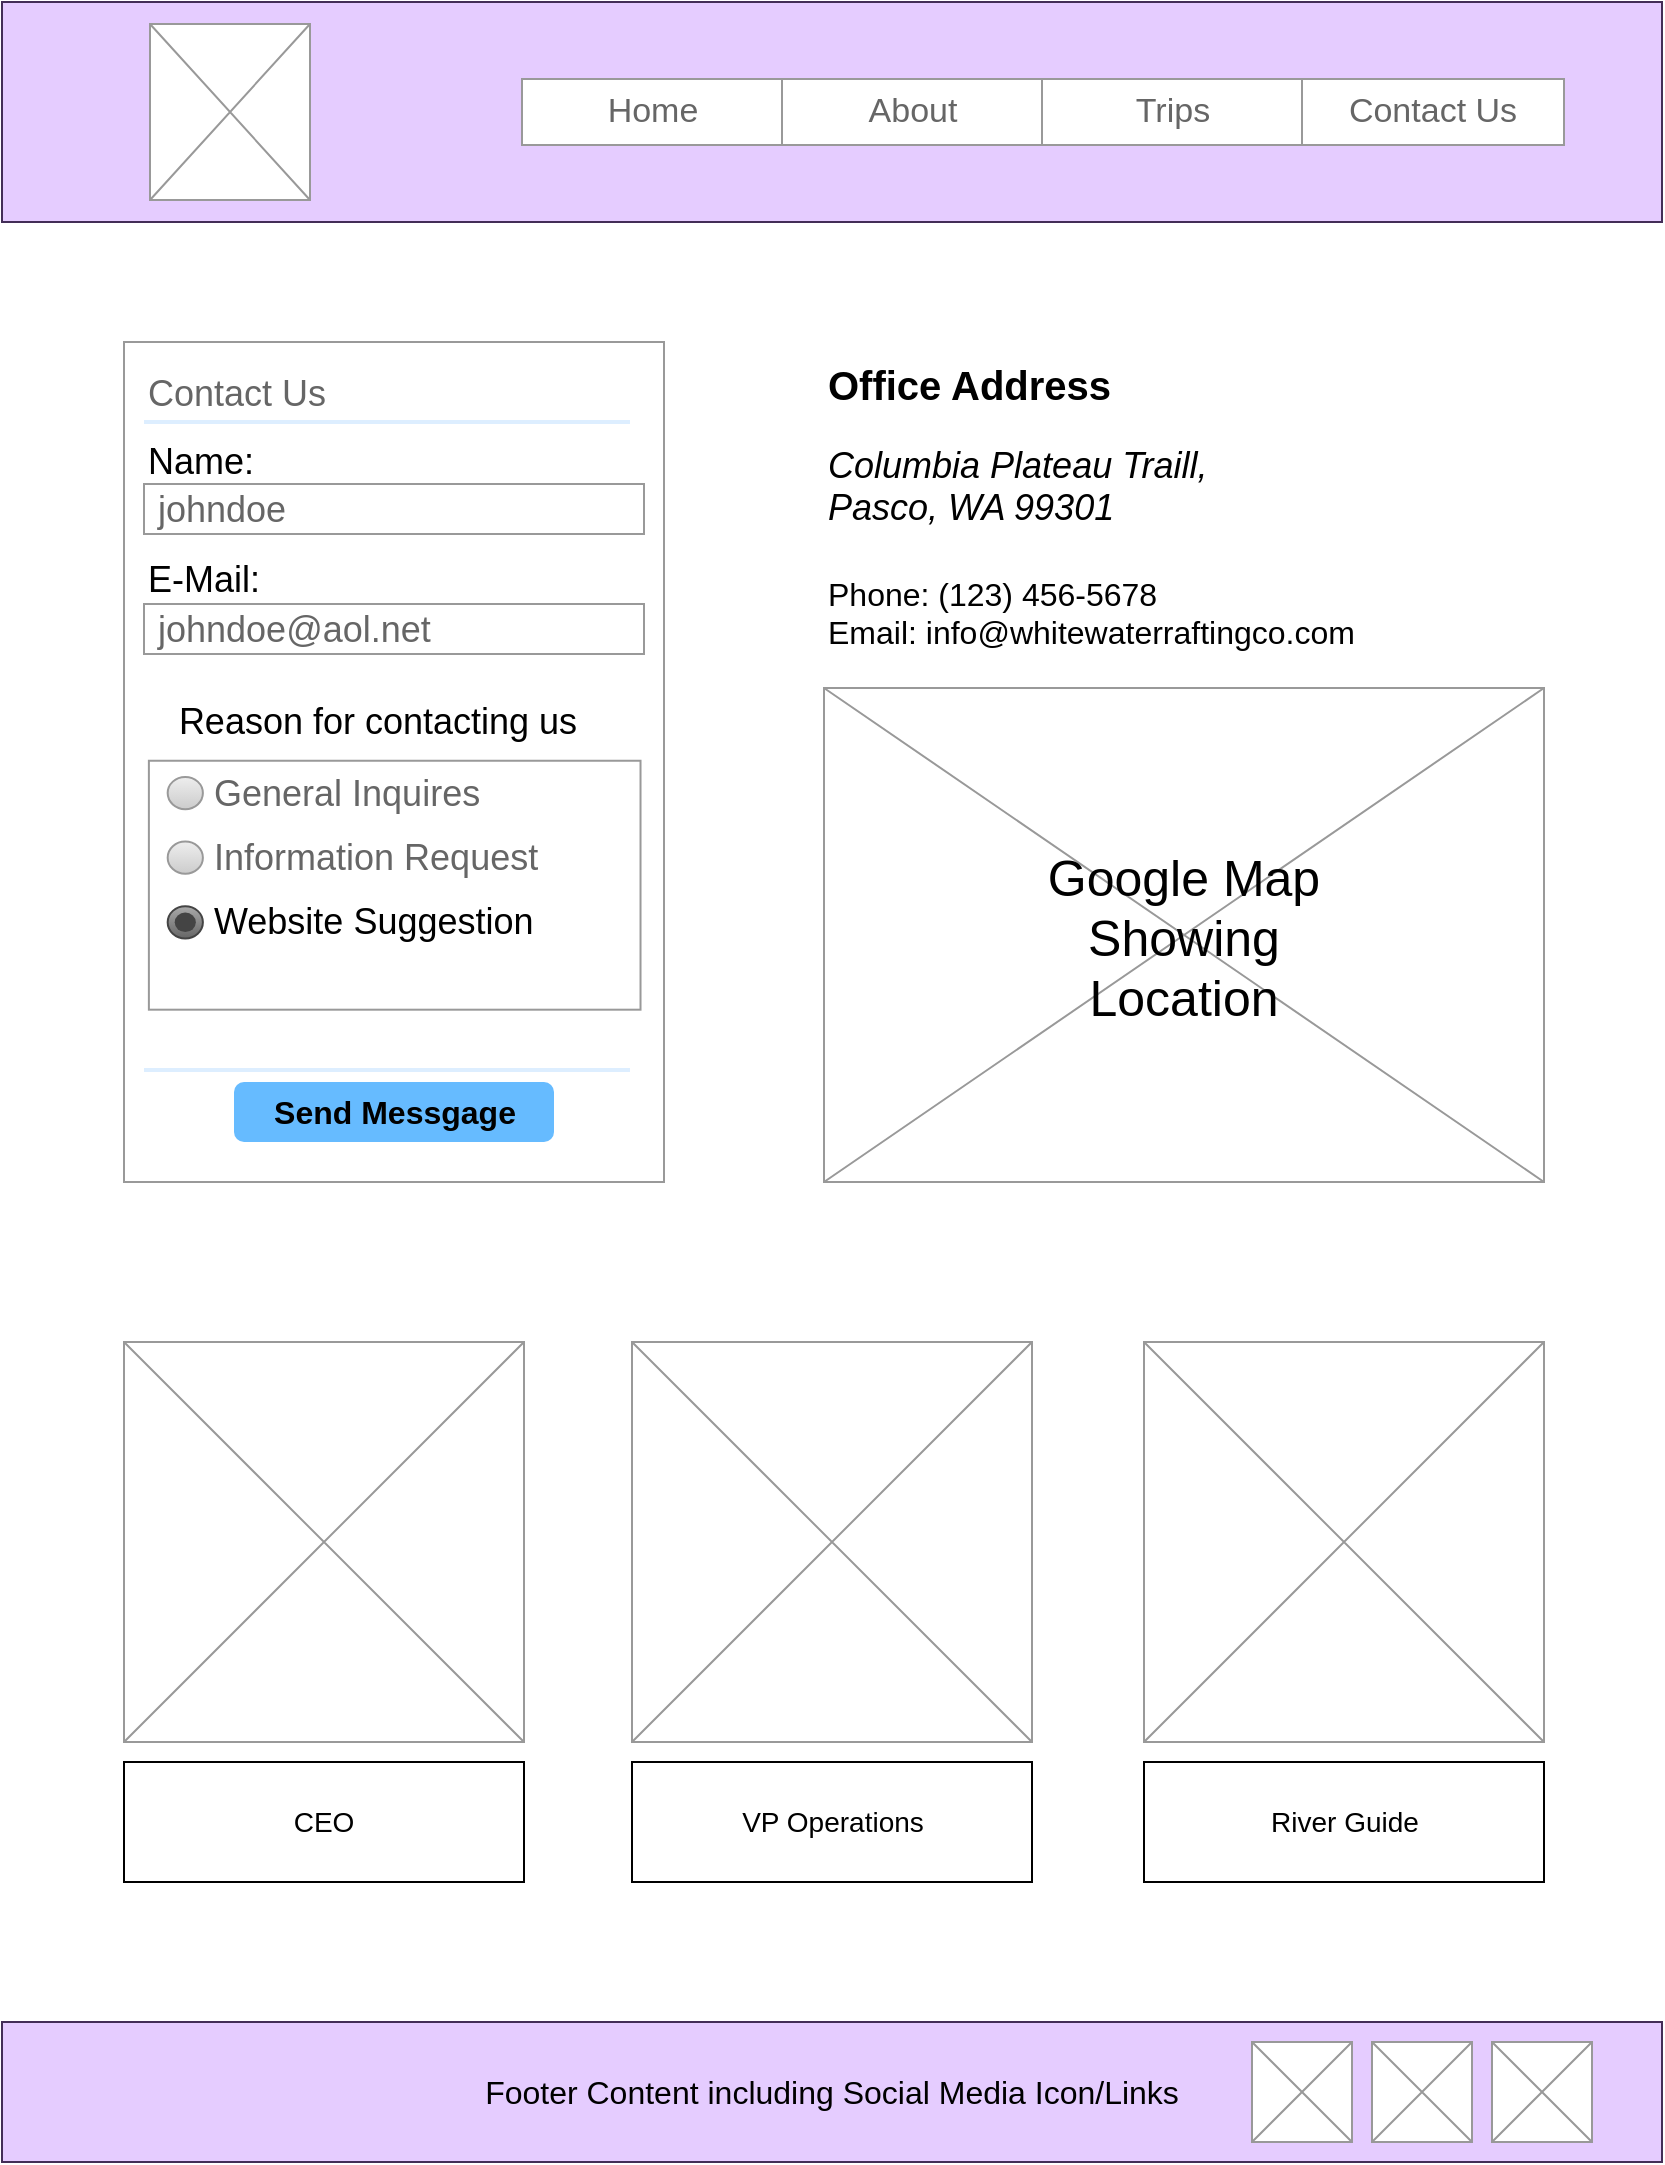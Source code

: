 <mxfile version="24.4.13" type="device" pages="3">
  <diagram name="Contact Us" id="JCn1RD4GfAK0j6fOgsQ9">
    <mxGraphModel dx="988" dy="555" grid="1" gridSize="10" guides="1" tooltips="1" connect="1" arrows="1" fold="1" page="1" pageScale="1" pageWidth="850" pageHeight="1100" math="0" shadow="0">
      <root>
        <mxCell id="0" />
        <mxCell id="1" parent="0" />
        <mxCell id="QRqrSeKYdcE2i85gj-sX-17" value="" style="strokeWidth=1;shadow=0;dashed=0;align=center;html=1;shape=mxgraph.mockup.forms.rrect;rSize=0;strokeColor=#999999;fillColor=#ffffff;" vertex="1" parent="1">
          <mxGeometry x="71" y="180" width="270" height="420" as="geometry" />
        </mxCell>
        <mxCell id="QRqrSeKYdcE2i85gj-sX-18" value="Contact Us" style="strokeWidth=1;shadow=0;dashed=0;align=center;html=1;shape=mxgraph.mockup.forms.anchor;fontSize=18;fontColor=#666666;align=left;resizeWidth=1;spacingLeft=0;fontFamily=Helvetica;" vertex="1" parent="QRqrSeKYdcE2i85gj-sX-17">
          <mxGeometry width="135" height="20" relative="1" as="geometry">
            <mxPoint x="10" y="16" as="offset" />
          </mxGeometry>
        </mxCell>
        <mxCell id="QRqrSeKYdcE2i85gj-sX-19" value="" style="shape=line;strokeColor=#ddeeff;strokeWidth=2;html=1;resizeWidth=1;fontSize=18;fontFamily=Helvetica;" vertex="1" parent="QRqrSeKYdcE2i85gj-sX-17">
          <mxGeometry width="243.0" height="10" relative="1" as="geometry">
            <mxPoint x="10" y="35" as="offset" />
          </mxGeometry>
        </mxCell>
        <mxCell id="QRqrSeKYdcE2i85gj-sX-20" value="Name:" style="strokeWidth=1;shadow=0;dashed=0;align=center;html=1;shape=mxgraph.mockup.forms.anchor;fontSize=18;fontColor=#000000;align=left;resizeWidth=1;spacingLeft=0;fontFamily=Helvetica;" vertex="1" parent="QRqrSeKYdcE2i85gj-sX-17">
          <mxGeometry width="135" height="20" relative="1" as="geometry">
            <mxPoint x="10" y="50" as="offset" />
          </mxGeometry>
        </mxCell>
        <mxCell id="QRqrSeKYdcE2i85gj-sX-21" value="johndoe" style="strokeWidth=1;shadow=0;dashed=0;align=center;html=1;shape=mxgraph.mockup.forms.rrect;rSize=0;strokeColor=#999999;fontColor=#666666;align=left;spacingLeft=5;resizeWidth=1;fontSize=18;fontFamily=Helvetica;" vertex="1" parent="QRqrSeKYdcE2i85gj-sX-17">
          <mxGeometry width="250" height="25" relative="1" as="geometry">
            <mxPoint x="10" y="71" as="offset" />
          </mxGeometry>
        </mxCell>
        <mxCell id="QRqrSeKYdcE2i85gj-sX-22" value="E-Mail:" style="strokeWidth=1;shadow=0;dashed=0;align=center;html=1;shape=mxgraph.mockup.forms.anchor;fontSize=18;fontColor=#000000;align=left;resizeWidth=1;spacingLeft=0;fontFamily=Helvetica;" vertex="1" parent="QRqrSeKYdcE2i85gj-sX-17">
          <mxGeometry width="135" height="20" relative="1" as="geometry">
            <mxPoint x="10" y="109" as="offset" />
          </mxGeometry>
        </mxCell>
        <mxCell id="QRqrSeKYdcE2i85gj-sX-23" value="johndoe@aol.net" style="strokeWidth=1;shadow=0;dashed=0;align=center;html=1;shape=mxgraph.mockup.forms.rrect;rSize=0;strokeColor=#999999;fontColor=#666666;align=left;spacingLeft=5;resizeWidth=1;fontSize=18;fontFamily=Helvetica;" vertex="1" parent="QRqrSeKYdcE2i85gj-sX-17">
          <mxGeometry width="250" height="25" relative="1" as="geometry">
            <mxPoint x="10" y="131" as="offset" />
          </mxGeometry>
        </mxCell>
        <mxCell id="QRqrSeKYdcE2i85gj-sX-26" value="" style="shape=line;strokeColor=#ddeeff;strokeWidth=2;html=1;resizeWidth=1;" vertex="1" parent="QRqrSeKYdcE2i85gj-sX-17">
          <mxGeometry y="1" width="243.0" height="10" relative="1" as="geometry">
            <mxPoint x="10" y="-61" as="offset" />
          </mxGeometry>
        </mxCell>
        <mxCell id="QRqrSeKYdcE2i85gj-sX-28" value="&lt;font color=&quot;#000000&quot;&gt;Send Messgage&lt;/font&gt;" style="strokeWidth=1;shadow=0;dashed=0;align=center;html=1;shape=mxgraph.mockup.forms.rrect;rSize=5;strokeColor=none;fontColor=#ffffff;fillColor=#66bbff;fontSize=16;fontStyle=1;" vertex="1" parent="QRqrSeKYdcE2i85gj-sX-17">
          <mxGeometry y="1" width="160" height="30" relative="1" as="geometry">
            <mxPoint x="55" y="-50" as="offset" />
          </mxGeometry>
        </mxCell>
        <mxCell id="QRqrSeKYdcE2i85gj-sX-47" value="Reason for contacting us" style="text;html=1;align=center;verticalAlign=middle;whiteSpace=wrap;rounded=0;fontSize=18;fontFamily=Helvetica;" vertex="1" parent="QRqrSeKYdcE2i85gj-sX-17">
          <mxGeometry x="13" y="171.231" width="228.09" height="37.057" as="geometry" />
        </mxCell>
        <mxCell id="QRqrSeKYdcE2i85gj-sX-41" value="" style="strokeWidth=1;shadow=0;dashed=0;align=center;html=1;shape=mxgraph.mockup.forms.rrect;rSize=0;strokeColor=#999999;fillColor=#ffffff;recursiveResize=0;fontSize=18;fontFamily=Helvetica;" vertex="1" parent="QRqrSeKYdcE2i85gj-sX-17">
          <mxGeometry x="12.443" y="209.375" width="245.817" height="124.471" as="geometry" />
        </mxCell>
        <mxCell id="QRqrSeKYdcE2i85gj-sX-42" value="General Inquires" style="shape=ellipse;rSize=0;fillColor=#eeeeee;strokeColor=#999999;gradientColor=#cccccc;html=1;align=left;spacingLeft=4;fontSize=18;fontColor=#666666;labelPosition=right;fontFamily=Helvetica;" vertex="1" parent="QRqrSeKYdcE2i85gj-sX-41">
          <mxGeometry x="9.391" y="8.077" width="17.609" height="16.154" as="geometry" />
        </mxCell>
        <mxCell id="QRqrSeKYdcE2i85gj-sX-43" value="Information Request" style="shape=ellipse;rSize=0;fillColor=#eeeeee;strokeColor=#999999;gradientColor=#cccccc;html=1;align=left;spacingLeft=4;fontSize=18;fontColor=#666666;labelPosition=right;fontFamily=Helvetica;" vertex="1" parent="QRqrSeKYdcE2i85gj-sX-41">
          <mxGeometry x="9.391" y="40.385" width="17.609" height="16.154" as="geometry" />
        </mxCell>
        <mxCell id="QRqrSeKYdcE2i85gj-sX-44" value="&lt;font color=&quot;#000000&quot;&gt;Website Suggestion&lt;/font&gt;" style="shape=ellipse;rSize=0;fillColor=#aaaaaa;strokeColor=#444444;gradientColor=#666666;html=1;align=left;spacingLeft=4;fontSize=18;fontColor=#008cff;labelPosition=right;fontFamily=Helvetica;" vertex="1" parent="QRqrSeKYdcE2i85gj-sX-41">
          <mxGeometry x="9.391" y="72.692" width="17.609" height="16.154" as="geometry" />
        </mxCell>
        <mxCell id="QRqrSeKYdcE2i85gj-sX-45" value="" style="shape=ellipse;fillColor=#444444;strokeColor=none;html=1;fontSize=18;fontFamily=Helvetica;" vertex="1" parent="QRqrSeKYdcE2i85gj-sX-44">
          <mxGeometry x="3.522" y="3.231" width="10.565" height="9.692" as="geometry" />
        </mxCell>
        <mxCell id="QRqrSeKYdcE2i85gj-sX-55" value="" style="group" vertex="1" connectable="0" parent="1">
          <mxGeometry x="421" y="353" width="360" height="247" as="geometry" />
        </mxCell>
        <mxCell id="QRqrSeKYdcE2i85gj-sX-53" value="" style="verticalLabelPosition=bottom;shadow=0;dashed=0;align=center;html=1;verticalAlign=top;strokeWidth=1;shape=mxgraph.mockup.graphics.simpleIcon;strokeColor=#999999;" vertex="1" parent="QRqrSeKYdcE2i85gj-sX-55">
          <mxGeometry width="360" height="247.0" as="geometry" />
        </mxCell>
        <mxCell id="QRqrSeKYdcE2i85gj-sX-52" value="" style="shape=image;html=1;verticalAlign=top;verticalLabelPosition=bottom;labelBackgroundColor=#ffffff;imageAspect=0;aspect=fixed;image=https://cdn2.iconfinder.com/data/icons/google-ios-7-app-icons/120/google_maps.png" vertex="1" parent="QRqrSeKYdcE2i85gj-sX-55">
          <mxGeometry x="25" y="15.781" width="61.525" height="61.525" as="geometry" />
        </mxCell>
        <mxCell id="QRqrSeKYdcE2i85gj-sX-54" value="&lt;font style=&quot;font-size: 25px;&quot;&gt;Google Map Showing Location&lt;/font&gt;" style="text;html=1;align=center;verticalAlign=middle;whiteSpace=wrap;rounded=0;" vertex="1" parent="QRqrSeKYdcE2i85gj-sX-55">
          <mxGeometry x="100" y="92.625" width="160" height="61.75" as="geometry" />
        </mxCell>
        <mxCell id="QRqrSeKYdcE2i85gj-sX-56" value="&lt;h1 style=&quot;margin-top: 0px;&quot;&gt;&lt;font style=&quot;font-size: 20px;&quot;&gt;Office Address&lt;/font&gt;&lt;/h1&gt;&lt;p style=&quot;&quot;&gt;&lt;i style=&quot;font-size: 18px;&quot;&gt;&lt;font style=&quot;font-size: 18px;&quot;&gt;Columbia Plateau Traill,&lt;br&gt;&lt;/font&gt;&lt;/i&gt;&lt;i style=&quot;background-color: initial;&quot;&gt;&lt;span style=&quot;font-size: 18px;&quot;&gt;Pasco, WA 99301&lt;br&gt;&lt;/span&gt;&lt;/i&gt;&lt;span style=&quot;background-color: initial;&quot;&gt;&lt;span style=&quot;font-size: 18px;&quot;&gt;&lt;i&gt;&lt;br&gt;&lt;/i&gt;&lt;/span&gt;&lt;span style=&quot;font-size: 16px;&quot;&gt;Phone: (123) 456-5678&lt;br&gt;&lt;/span&gt;&lt;/span&gt;&lt;span style=&quot;background-color: initial; font-size: 16px;&quot;&gt;Email: info@whitewaterraftingco.com&lt;/span&gt;&lt;/p&gt;" style="text;html=1;whiteSpace=wrap;overflow=hidden;rounded=0;" vertex="1" parent="1">
          <mxGeometry x="421" y="180" width="280" height="160" as="geometry" />
        </mxCell>
        <mxCell id="QRqrSeKYdcE2i85gj-sX-59" value="" style="verticalLabelPosition=bottom;shadow=0;dashed=0;align=center;html=1;verticalAlign=top;strokeWidth=1;shape=mxgraph.mockup.graphics.simpleIcon;strokeColor=#999999;flipV=1;" vertex="1" parent="1">
          <mxGeometry x="71" y="680" width="200" height="200" as="geometry" />
        </mxCell>
        <mxCell id="QRqrSeKYdcE2i85gj-sX-60" value="" style="verticalLabelPosition=bottom;shadow=0;dashed=0;align=center;html=1;verticalAlign=top;strokeWidth=1;shape=mxgraph.mockup.graphics.simpleIcon;strokeColor=#999999;flipV=1;" vertex="1" parent="1">
          <mxGeometry x="325" y="680" width="200" height="200" as="geometry" />
        </mxCell>
        <mxCell id="QRqrSeKYdcE2i85gj-sX-61" value="" style="verticalLabelPosition=bottom;shadow=0;dashed=0;align=center;html=1;verticalAlign=top;strokeWidth=1;shape=mxgraph.mockup.graphics.simpleIcon;strokeColor=#999999;flipV=1;" vertex="1" parent="1">
          <mxGeometry x="581" y="680" width="200" height="200" as="geometry" />
        </mxCell>
        <mxCell id="QRqrSeKYdcE2i85gj-sX-63" value="" style="rounded=0;whiteSpace=wrap;html=1;" vertex="1" parent="1">
          <mxGeometry x="71" y="890" width="200" height="60" as="geometry" />
        </mxCell>
        <mxCell id="QRqrSeKYdcE2i85gj-sX-68" value="" style="rounded=0;whiteSpace=wrap;html=1;" vertex="1" parent="1">
          <mxGeometry x="325" y="890" width="200" height="60" as="geometry" />
        </mxCell>
        <mxCell id="QRqrSeKYdcE2i85gj-sX-69" value="" style="rounded=0;whiteSpace=wrap;html=1;" vertex="1" parent="1">
          <mxGeometry x="581" y="890" width="200" height="60" as="geometry" />
        </mxCell>
        <mxCell id="QRqrSeKYdcE2i85gj-sX-70" value="&lt;font style=&quot;font-size: 14px;&quot;&gt;CEO&lt;/font&gt;" style="text;html=1;align=center;verticalAlign=middle;whiteSpace=wrap;rounded=0;" vertex="1" parent="1">
          <mxGeometry x="141" y="905" width="60" height="30" as="geometry" />
        </mxCell>
        <mxCell id="QRqrSeKYdcE2i85gj-sX-73" value="&lt;font style=&quot;font-size: 14px;&quot;&gt;River Guide&lt;/font&gt;" style="text;html=1;align=center;verticalAlign=middle;whiteSpace=wrap;rounded=0;" vertex="1" parent="1">
          <mxGeometry x="626.5" y="905" width="109" height="30" as="geometry" />
        </mxCell>
        <mxCell id="QRqrSeKYdcE2i85gj-sX-74" value="&lt;font style=&quot;font-size: 14px;&quot;&gt;VP Operations&lt;/font&gt;" style="text;html=1;align=center;verticalAlign=middle;whiteSpace=wrap;rounded=0;" vertex="1" parent="1">
          <mxGeometry x="368" y="905" width="115" height="30" as="geometry" />
        </mxCell>
        <mxCell id="4cjFN-X5BiaKpeLk5-vX-1" value="" style="group" vertex="1" connectable="0" parent="1">
          <mxGeometry x="10" y="1020" width="830" height="70" as="geometry" />
        </mxCell>
        <mxCell id="QRqrSeKYdcE2i85gj-sX-12" value="" style="rounded=0;whiteSpace=wrap;html=1;fillColor=#E5CCFF;fontColor=#ffffff;strokeColor=#432D57;" vertex="1" parent="4cjFN-X5BiaKpeLk5-vX-1">
          <mxGeometry width="830" height="70" as="geometry" />
        </mxCell>
        <mxCell id="QRqrSeKYdcE2i85gj-sX-13" value="" style="verticalLabelPosition=bottom;shadow=0;dashed=0;align=center;html=1;verticalAlign=top;strokeWidth=1;shape=mxgraph.mockup.graphics.simpleIcon;strokeColor=#999999;" vertex="1" parent="4cjFN-X5BiaKpeLk5-vX-1">
          <mxGeometry x="745" y="10" width="50" height="50" as="geometry" />
        </mxCell>
        <mxCell id="QRqrSeKYdcE2i85gj-sX-14" value="" style="verticalLabelPosition=bottom;shadow=0;dashed=0;align=center;html=1;verticalAlign=top;strokeWidth=1;shape=mxgraph.mockup.graphics.simpleIcon;strokeColor=#999999;" vertex="1" parent="4cjFN-X5BiaKpeLk5-vX-1">
          <mxGeometry x="685" y="10" width="50" height="50" as="geometry" />
        </mxCell>
        <mxCell id="QRqrSeKYdcE2i85gj-sX-15" value="" style="verticalLabelPosition=bottom;shadow=0;dashed=0;align=center;html=1;verticalAlign=top;strokeWidth=1;shape=mxgraph.mockup.graphics.simpleIcon;strokeColor=#999999;" vertex="1" parent="4cjFN-X5BiaKpeLk5-vX-1">
          <mxGeometry x="625" y="10" width="50" height="50" as="geometry" />
        </mxCell>
        <mxCell id="QRqrSeKYdcE2i85gj-sX-16" value="Footer Content including Social Media Icon/Links" style="text;html=1;align=center;verticalAlign=middle;whiteSpace=wrap;rounded=0;fontStyle=0;fontSize=16;" vertex="1" parent="4cjFN-X5BiaKpeLk5-vX-1">
          <mxGeometry x="220" y="20" width="390" height="30" as="geometry" />
        </mxCell>
        <mxCell id="0GSjU6XDHBq8adT4W2yB-1" value="" style="group" vertex="1" connectable="0" parent="1">
          <mxGeometry x="10" y="10" width="830" height="110.0" as="geometry" />
        </mxCell>
        <mxCell id="QRqrSeKYdcE2i85gj-sX-2" value="" style="rounded=0;whiteSpace=wrap;html=1;fillColor=#E5CCFF;fontColor=#ffffff;strokeColor=#432D57;" vertex="1" parent="0GSjU6XDHBq8adT4W2yB-1">
          <mxGeometry width="830" height="110.0" as="geometry" />
        </mxCell>
        <mxCell id="QRqrSeKYdcE2i85gj-sX-4" value="" style="verticalLabelPosition=bottom;shadow=0;dashed=0;align=center;html=1;verticalAlign=top;strokeWidth=1;shape=mxgraph.mockup.graphics.simpleIcon;strokeColor=#999999;" vertex="1" parent="0GSjU6XDHBq8adT4W2yB-1">
          <mxGeometry x="74" y="11" width="80" height="88" as="geometry" />
        </mxCell>
        <mxCell id="QRqrSeKYdcE2i85gj-sX-5" value="" style="strokeWidth=1;shadow=0;dashed=0;align=center;html=1;shape=mxgraph.mockup.forms.rrect;rSize=0;strokeColor=#999999;" vertex="1" parent="0GSjU6XDHBq8adT4W2yB-1">
          <mxGeometry x="260" y="38.5" width="521" height="33" as="geometry" />
        </mxCell>
        <mxCell id="QRqrSeKYdcE2i85gj-sX-6" value="Home" style="strokeColor=inherit;fillColor=inherit;gradientColor=inherit;strokeWidth=1;shadow=0;dashed=0;align=center;html=1;shape=mxgraph.mockup.forms.rrect;rSize=0;fontSize=17;fontColor=#666666;whiteSpace=wrap;" vertex="1" parent="QRqrSeKYdcE2i85gj-sX-5">
          <mxGeometry width="131" height="33" as="geometry" />
        </mxCell>
        <mxCell id="QRqrSeKYdcE2i85gj-sX-7" value="About" style="strokeColor=inherit;fillColor=inherit;gradientColor=inherit;strokeWidth=1;shadow=0;dashed=0;align=center;html=1;shape=mxgraph.mockup.forms.rrect;rSize=0;fontSize=17;fontColor=#666666;whiteSpace=wrap;" vertex="1" parent="QRqrSeKYdcE2i85gj-sX-5">
          <mxGeometry x="130.0" width="131" height="33" as="geometry" />
        </mxCell>
        <mxCell id="QRqrSeKYdcE2i85gj-sX-8" value="Trips" style="strokeColor=inherit;fillColor=inherit;gradientColor=inherit;strokeWidth=1;shadow=0;dashed=0;align=center;html=1;shape=mxgraph.mockup.forms.rrect;rSize=0;fontSize=17;fontColor=#666666;whiteSpace=wrap;" vertex="1" parent="QRqrSeKYdcE2i85gj-sX-5">
          <mxGeometry x="260" width="131" height="33" as="geometry" />
        </mxCell>
        <mxCell id="QRqrSeKYdcE2i85gj-sX-9" value="Contact Us" style="strokeColor=inherit;fillColor=inherit;gradientColor=inherit;strokeWidth=1;shadow=0;dashed=0;align=center;html=1;shape=mxgraph.mockup.forms.rrect;rSize=0;fontSize=17;fontColor=#666666;whiteSpace=wrap;" vertex="1" parent="QRqrSeKYdcE2i85gj-sX-5">
          <mxGeometry x="390" width="131" height="33" as="geometry" />
        </mxCell>
      </root>
    </mxGraphModel>
  </diagram>
  <diagram id="6Q8yvi9UrM04X-Lr5P5K" name="Trips">
    <mxGraphModel dx="1036" dy="606" grid="1" gridSize="10" guides="1" tooltips="1" connect="1" arrows="1" fold="1" page="1" pageScale="1" pageWidth="850" pageHeight="1100" math="0" shadow="0">
      <root>
        <mxCell id="0" />
        <mxCell id="1" parent="0" />
        <mxCell id="E1mv_X8_2gtFUzl6xJLi-1" value="" style="group" parent="1" vertex="1" connectable="0">
          <mxGeometry x="10" y="1020" width="830" height="70" as="geometry" />
        </mxCell>
        <mxCell id="E1mv_X8_2gtFUzl6xJLi-2" value="" style="rounded=0;whiteSpace=wrap;html=1;fillColor=#E5CCFF;fontColor=#ffffff;strokeColor=#432D57;" parent="E1mv_X8_2gtFUzl6xJLi-1" vertex="1">
          <mxGeometry width="830" height="70" as="geometry" />
        </mxCell>
        <mxCell id="E1mv_X8_2gtFUzl6xJLi-3" value="" style="verticalLabelPosition=bottom;shadow=0;dashed=0;align=center;html=1;verticalAlign=top;strokeWidth=1;shape=mxgraph.mockup.graphics.simpleIcon;strokeColor=#999999;" parent="E1mv_X8_2gtFUzl6xJLi-1" vertex="1">
          <mxGeometry x="745" y="10" width="50" height="50" as="geometry" />
        </mxCell>
        <mxCell id="E1mv_X8_2gtFUzl6xJLi-4" value="" style="verticalLabelPosition=bottom;shadow=0;dashed=0;align=center;html=1;verticalAlign=top;strokeWidth=1;shape=mxgraph.mockup.graphics.simpleIcon;strokeColor=#999999;" parent="E1mv_X8_2gtFUzl6xJLi-1" vertex="1">
          <mxGeometry x="685" y="10" width="50" height="50" as="geometry" />
        </mxCell>
        <mxCell id="E1mv_X8_2gtFUzl6xJLi-5" value="" style="verticalLabelPosition=bottom;shadow=0;dashed=0;align=center;html=1;verticalAlign=top;strokeWidth=1;shape=mxgraph.mockup.graphics.simpleIcon;strokeColor=#999999;" parent="E1mv_X8_2gtFUzl6xJLi-1" vertex="1">
          <mxGeometry x="625" y="10" width="50" height="50" as="geometry" />
        </mxCell>
        <mxCell id="E1mv_X8_2gtFUzl6xJLi-6" value="Footer Content including Social Media Icon/Links" style="text;html=1;align=center;verticalAlign=middle;whiteSpace=wrap;rounded=0;fontStyle=0;fontSize=16;" parent="E1mv_X8_2gtFUzl6xJLi-1" vertex="1">
          <mxGeometry x="220" y="20" width="390" height="30" as="geometry" />
        </mxCell>
        <mxCell id="AkUVjUfR9HPWA-Ba9qcN-1" value="" style="group" parent="1" vertex="1" connectable="0">
          <mxGeometry x="10" y="10" width="830" height="110.0" as="geometry" />
        </mxCell>
        <mxCell id="AkUVjUfR9HPWA-Ba9qcN-2" value="" style="rounded=0;whiteSpace=wrap;html=1;fillColor=#E5CCFF;fontColor=#ffffff;strokeColor=#432D57;" parent="AkUVjUfR9HPWA-Ba9qcN-1" vertex="1">
          <mxGeometry width="830" height="110.0" as="geometry" />
        </mxCell>
        <mxCell id="AkUVjUfR9HPWA-Ba9qcN-3" value="" style="verticalLabelPosition=bottom;shadow=0;dashed=0;align=center;html=1;verticalAlign=top;strokeWidth=1;shape=mxgraph.mockup.graphics.simpleIcon;strokeColor=#999999;" parent="AkUVjUfR9HPWA-Ba9qcN-1" vertex="1">
          <mxGeometry x="74" y="11" width="80" height="88" as="geometry" />
        </mxCell>
        <mxCell id="AkUVjUfR9HPWA-Ba9qcN-4" value="" style="strokeWidth=1;shadow=0;dashed=0;align=center;html=1;shape=mxgraph.mockup.forms.rrect;rSize=0;strokeColor=#999999;" parent="AkUVjUfR9HPWA-Ba9qcN-1" vertex="1">
          <mxGeometry x="260" y="38.5" width="521" height="33" as="geometry" />
        </mxCell>
        <mxCell id="AkUVjUfR9HPWA-Ba9qcN-5" value="Home" style="strokeColor=inherit;fillColor=inherit;gradientColor=inherit;strokeWidth=1;shadow=0;dashed=0;align=center;html=1;shape=mxgraph.mockup.forms.rrect;rSize=0;fontSize=17;fontColor=#666666;whiteSpace=wrap;" parent="AkUVjUfR9HPWA-Ba9qcN-4" vertex="1">
          <mxGeometry width="131" height="33" as="geometry" />
        </mxCell>
        <mxCell id="AkUVjUfR9HPWA-Ba9qcN-6" value="About" style="strokeColor=inherit;fillColor=inherit;gradientColor=inherit;strokeWidth=1;shadow=0;dashed=0;align=center;html=1;shape=mxgraph.mockup.forms.rrect;rSize=0;fontSize=17;fontColor=#666666;whiteSpace=wrap;" parent="AkUVjUfR9HPWA-Ba9qcN-4" vertex="1">
          <mxGeometry x="130.0" width="131" height="33" as="geometry" />
        </mxCell>
        <mxCell id="AkUVjUfR9HPWA-Ba9qcN-7" value="Trips" style="strokeColor=inherit;fillColor=inherit;gradientColor=inherit;strokeWidth=1;shadow=0;dashed=0;align=center;html=1;shape=mxgraph.mockup.forms.rrect;rSize=0;fontSize=17;fontColor=#666666;whiteSpace=wrap;" parent="AkUVjUfR9HPWA-Ba9qcN-4" vertex="1">
          <mxGeometry x="260" width="131" height="33" as="geometry" />
        </mxCell>
        <mxCell id="AkUVjUfR9HPWA-Ba9qcN-8" value="Contact Us" style="strokeColor=inherit;fillColor=inherit;gradientColor=inherit;strokeWidth=1;shadow=0;dashed=0;align=center;html=1;shape=mxgraph.mockup.forms.rrect;rSize=0;fontSize=17;fontColor=#666666;whiteSpace=wrap;" parent="AkUVjUfR9HPWA-Ba9qcN-4" vertex="1">
          <mxGeometry x="390" width="131" height="33" as="geometry" />
        </mxCell>
        <mxCell id="O_T241PUtmodb0eTms5k-16" value="BOOK NOW" style="rounded=1;fillColor=#0057D8;strokeColor=none;html=1;whiteSpace=wrap;fontColor=#ffffff;align=center;verticalAlign=middle;fontStyle=0;fontSize=12;sketch=0;" parent="1" vertex="1">
          <mxGeometry x="325" y="170" width="200" height="40" as="geometry" />
        </mxCell>
        <mxCell id="O_T241PUtmodb0eTms5k-27" value="" style="group" parent="1" vertex="1" connectable="0">
          <mxGeometry x="40" y="260" width="770" height="420" as="geometry" />
        </mxCell>
        <mxCell id="O_T241PUtmodb0eTms5k-3" value="Photo" style="html=1;whiteSpace=wrap;strokeColor=none;fillColor=#0079D6;labelPosition=center;verticalLabelPosition=middle;verticalAlign=top;align=center;fontSize=12;outlineConnect=0;spacingTop=-6;fontColor=#FFFFFF;sketch=0;shape=mxgraph.sitemap.photo;" parent="O_T241PUtmodb0eTms5k-27" vertex="1">
          <mxGeometry width="226.471" height="224" as="geometry" />
        </mxCell>
        <mxCell id="O_T241PUtmodb0eTms5k-4" value="Photo" style="html=1;whiteSpace=wrap;strokeColor=none;fillColor=#0079D6;labelPosition=center;verticalLabelPosition=middle;verticalAlign=top;align=center;fontSize=12;outlineConnect=0;spacingTop=-6;fontColor=#FFFFFF;sketch=0;shape=mxgraph.sitemap.photo;" parent="O_T241PUtmodb0eTms5k-27" vertex="1">
          <mxGeometry x="271.765" width="226.471" height="224" as="geometry" />
        </mxCell>
        <mxCell id="O_T241PUtmodb0eTms5k-5" value="Photo" style="html=1;whiteSpace=wrap;strokeColor=none;fillColor=#0079D6;labelPosition=center;verticalLabelPosition=middle;verticalAlign=top;align=center;fontSize=12;outlineConnect=0;spacingTop=-6;fontColor=#FFFFFF;sketch=0;shape=mxgraph.sitemap.photo;" parent="O_T241PUtmodb0eTms5k-27" vertex="1">
          <mxGeometry x="543.529" width="226.471" height="224" as="geometry" />
        </mxCell>
        <mxCell id="O_T241PUtmodb0eTms5k-12" value="&lt;h1 style=&quot;text-align: center; margin-top: 0px;&quot;&gt;Trip 1&lt;/h1&gt;&lt;p&gt;Lorem ipsum dolor sit amet, consectetur adipisicing elit, sed do eiusmod tempor incididunt ut labore et dolore magna aliqua.&lt;/p&gt;" style="text;html=1;whiteSpace=wrap;overflow=hidden;rounded=0;" parent="O_T241PUtmodb0eTms5k-27" vertex="1">
          <mxGeometry x="11.324" y="252.0" width="203.824" height="168" as="geometry" />
        </mxCell>
        <mxCell id="O_T241PUtmodb0eTms5k-13" value="&lt;h1 style=&quot;text-align: center; margin-top: 0px;&quot;&gt;Trip 2&lt;/h1&gt;&lt;p&gt;Lorem ipsum dolor sit amet, consectetur adipisicing elit, sed do eiusmod tempor incididunt ut labore et dolore magna aliqua.&lt;/p&gt;" style="text;html=1;whiteSpace=wrap;overflow=hidden;rounded=0;" parent="O_T241PUtmodb0eTms5k-27" vertex="1">
          <mxGeometry x="283.088" y="252.0" width="203.824" height="168" as="geometry" />
        </mxCell>
        <mxCell id="O_T241PUtmodb0eTms5k-14" value="&lt;h1 style=&quot;text-align: center; margin-top: 0px;&quot;&gt;Trip 3&lt;/h1&gt;&lt;p&gt;Lorem ipsum dolor sit amet, consectetur adipisicing elit, sed do eiusmod tempor incididunt ut labore et dolore magna aliqua.&lt;/p&gt;" style="text;html=1;whiteSpace=wrap;overflow=hidden;rounded=0;" parent="O_T241PUtmodb0eTms5k-27" vertex="1">
          <mxGeometry x="554.853" y="252.0" width="203.824" height="168" as="geometry" />
        </mxCell>
        <mxCell id="O_T241PUtmodb0eTms5k-29" value="&lt;b&gt;&lt;font style=&quot;font-size: 20px;&quot;&gt;TRIPS&lt;/font&gt;&lt;/b&gt;" style="swimlane;fontStyle=0;childLayout=stackLayout;horizontal=1;startSize=30;horizontalStack=0;resizeParent=1;resizeParentMax=0;resizeLast=0;collapsible=1;marginBottom=0;whiteSpace=wrap;html=1;" parent="1" vertex="1">
          <mxGeometry x="158" y="720" width="532" height="120" as="geometry" />
        </mxCell>
        <mxCell id="O_T241PUtmodb0eTms5k-30" value="Item 1" style="text;strokeColor=none;fillColor=none;align=left;verticalAlign=middle;spacingLeft=4;spacingRight=4;overflow=hidden;points=[[0,0.5],[1,0.5]];portConstraint=eastwest;rotatable=0;whiteSpace=wrap;html=1;" parent="O_T241PUtmodb0eTms5k-29" vertex="1">
          <mxGeometry y="30" width="532" height="30" as="geometry" />
        </mxCell>
        <mxCell id="O_T241PUtmodb0eTms5k-31" value="Item 2" style="text;strokeColor=none;fillColor=none;align=left;verticalAlign=middle;spacingLeft=4;spacingRight=4;overflow=hidden;points=[[0,0.5],[1,0.5]];portConstraint=eastwest;rotatable=0;whiteSpace=wrap;html=1;" parent="O_T241PUtmodb0eTms5k-29" vertex="1">
          <mxGeometry y="60" width="532" height="30" as="geometry" />
        </mxCell>
        <mxCell id="O_T241PUtmodb0eTms5k-32" value="Item 3" style="text;strokeColor=none;fillColor=none;align=left;verticalAlign=middle;spacingLeft=4;spacingRight=4;overflow=hidden;points=[[0,0.5],[1,0.5]];portConstraint=eastwest;rotatable=0;whiteSpace=wrap;html=1;" parent="O_T241PUtmodb0eTms5k-29" vertex="1">
          <mxGeometry y="90" width="532" height="30" as="geometry" />
        </mxCell>
      </root>
    </mxGraphModel>
  </diagram>
  <diagram id="CITOPKkHjTKKDXkmkFKu" name="Home">
    <mxGraphModel dx="1036" dy="606" grid="1" gridSize="10" guides="1" tooltips="1" connect="1" arrows="1" fold="1" page="1" pageScale="1" pageWidth="850" pageHeight="1100" math="0" shadow="0">
      <root>
        <mxCell id="0" />
        <mxCell id="1" parent="0" />
        <mxCell id="7oaidgXgNrqdzmdMEB6_-1" value="" style="group" vertex="1" connectable="0" parent="1">
          <mxGeometry x="10" y="10" width="830" height="110.0" as="geometry" />
        </mxCell>
        <mxCell id="7oaidgXgNrqdzmdMEB6_-2" value="" style="rounded=0;whiteSpace=wrap;html=1;fillColor=#E5CCFF;fontColor=#ffffff;strokeColor=#432D57;" vertex="1" parent="7oaidgXgNrqdzmdMEB6_-1">
          <mxGeometry width="830" height="110.0" as="geometry" />
        </mxCell>
        <mxCell id="7oaidgXgNrqdzmdMEB6_-3" value="" style="verticalLabelPosition=bottom;shadow=0;dashed=0;align=center;html=1;verticalAlign=top;strokeWidth=1;shape=mxgraph.mockup.graphics.simpleIcon;strokeColor=#999999;" vertex="1" parent="7oaidgXgNrqdzmdMEB6_-1">
          <mxGeometry x="74" y="11" width="80" height="88" as="geometry" />
        </mxCell>
        <mxCell id="7oaidgXgNrqdzmdMEB6_-4" value="" style="strokeWidth=1;shadow=0;dashed=0;align=center;html=1;shape=mxgraph.mockup.forms.rrect;rSize=0;strokeColor=#999999;" vertex="1" parent="7oaidgXgNrqdzmdMEB6_-1">
          <mxGeometry x="260" y="38.5" width="521" height="33" as="geometry" />
        </mxCell>
        <mxCell id="7oaidgXgNrqdzmdMEB6_-5" value="Home" style="strokeColor=inherit;fillColor=inherit;gradientColor=inherit;strokeWidth=1;shadow=0;dashed=0;align=center;html=1;shape=mxgraph.mockup.forms.rrect;rSize=0;fontSize=17;fontColor=#666666;whiteSpace=wrap;" vertex="1" parent="7oaidgXgNrqdzmdMEB6_-4">
          <mxGeometry width="131" height="33" as="geometry" />
        </mxCell>
        <mxCell id="7oaidgXgNrqdzmdMEB6_-6" value="About" style="strokeColor=inherit;fillColor=inherit;gradientColor=inherit;strokeWidth=1;shadow=0;dashed=0;align=center;html=1;shape=mxgraph.mockup.forms.rrect;rSize=0;fontSize=17;fontColor=#666666;whiteSpace=wrap;" vertex="1" parent="7oaidgXgNrqdzmdMEB6_-4">
          <mxGeometry x="130.0" width="131" height="33" as="geometry" />
        </mxCell>
        <mxCell id="7oaidgXgNrqdzmdMEB6_-7" value="Trips" style="strokeColor=inherit;fillColor=inherit;gradientColor=inherit;strokeWidth=1;shadow=0;dashed=0;align=center;html=1;shape=mxgraph.mockup.forms.rrect;rSize=0;fontSize=17;fontColor=#666666;whiteSpace=wrap;" vertex="1" parent="7oaidgXgNrqdzmdMEB6_-4">
          <mxGeometry x="260" width="131" height="33" as="geometry" />
        </mxCell>
        <mxCell id="7oaidgXgNrqdzmdMEB6_-8" value="Contact Us" style="strokeColor=inherit;fillColor=inherit;gradientColor=inherit;strokeWidth=1;shadow=0;dashed=0;align=center;html=1;shape=mxgraph.mockup.forms.rrect;rSize=0;fontSize=17;fontColor=#666666;whiteSpace=wrap;" vertex="1" parent="7oaidgXgNrqdzmdMEB6_-4">
          <mxGeometry x="390" width="131" height="33" as="geometry" />
        </mxCell>
        <mxCell id="0eX5jNbO9SYxaq57jxo4-1" value="" style="group" vertex="1" connectable="0" parent="1">
          <mxGeometry x="10" y="1020" width="830" height="70" as="geometry" />
        </mxCell>
        <mxCell id="0eX5jNbO9SYxaq57jxo4-2" value="" style="rounded=0;whiteSpace=wrap;html=1;fillColor=#E5CCFF;fontColor=#ffffff;strokeColor=#432D57;" vertex="1" parent="0eX5jNbO9SYxaq57jxo4-1">
          <mxGeometry width="830" height="70" as="geometry" />
        </mxCell>
        <mxCell id="0eX5jNbO9SYxaq57jxo4-3" value="" style="verticalLabelPosition=bottom;shadow=0;dashed=0;align=center;html=1;verticalAlign=top;strokeWidth=1;shape=mxgraph.mockup.graphics.simpleIcon;strokeColor=#999999;" vertex="1" parent="0eX5jNbO9SYxaq57jxo4-1">
          <mxGeometry x="745" y="10" width="50" height="50" as="geometry" />
        </mxCell>
        <mxCell id="0eX5jNbO9SYxaq57jxo4-4" value="" style="verticalLabelPosition=bottom;shadow=0;dashed=0;align=center;html=1;verticalAlign=top;strokeWidth=1;shape=mxgraph.mockup.graphics.simpleIcon;strokeColor=#999999;" vertex="1" parent="0eX5jNbO9SYxaq57jxo4-1">
          <mxGeometry x="685" y="10" width="50" height="50" as="geometry" />
        </mxCell>
        <mxCell id="0eX5jNbO9SYxaq57jxo4-5" value="" style="verticalLabelPosition=bottom;shadow=0;dashed=0;align=center;html=1;verticalAlign=top;strokeWidth=1;shape=mxgraph.mockup.graphics.simpleIcon;strokeColor=#999999;" vertex="1" parent="0eX5jNbO9SYxaq57jxo4-1">
          <mxGeometry x="625" y="10" width="50" height="50" as="geometry" />
        </mxCell>
        <mxCell id="0eX5jNbO9SYxaq57jxo4-6" value="Footer Content including Social Media Icon/Links" style="text;html=1;align=center;verticalAlign=middle;whiteSpace=wrap;rounded=0;fontStyle=0;fontSize=16;" vertex="1" parent="0eX5jNbO9SYxaq57jxo4-1">
          <mxGeometry x="220" y="20" width="390" height="30" as="geometry" />
        </mxCell>
        <mxCell id="0eX5jNbO9SYxaq57jxo4-7" value="Photo" style="html=1;whiteSpace=wrap;strokeColor=none;fillColor=#0079D6;labelPosition=center;verticalLabelPosition=middle;verticalAlign=top;align=center;fontSize=12;outlineConnect=0;spacingTop=-6;fontColor=#FFFFFF;sketch=0;shape=mxgraph.sitemap.photo;" vertex="1" parent="1">
          <mxGeometry x="80" y="160" width="690" height="320" as="geometry" />
        </mxCell>
        <mxCell id="0eX5jNbO9SYxaq57jxo4-8" value="&lt;span style=&quot;font-size: 25px;&quot;&gt;The Rapids&lt;/span&gt;" style="text;html=1;align=center;verticalAlign=middle;whiteSpace=wrap;rounded=0;fontSize=25;" vertex="1" parent="1">
          <mxGeometry x="345" y="180" width="160" height="50" as="geometry" />
        </mxCell>
        <mxCell id="0eX5jNbO9SYxaq57jxo4-22" value="" style="group" vertex="1" connectable="0" parent="1">
          <mxGeometry x="80" y="670" width="690" height="330" as="geometry" />
        </mxCell>
        <mxCell id="0eX5jNbO9SYxaq57jxo4-9" value="cc" style="html=1;whiteSpace=wrap;strokeColor=none;fillColor=#0079D6;labelPosition=center;verticalLabelPosition=middle;verticalAlign=top;align=center;fontSize=12;outlineConnect=0;spacingTop=-6;fontColor=#FFFFFF;sketch=0;shape=mxgraph.sitemap.photo;" vertex="1" parent="0eX5jNbO9SYxaq57jxo4-22">
          <mxGeometry width="280" height="200" as="geometry" />
        </mxCell>
        <mxCell id="0eX5jNbO9SYxaq57jxo4-19" value="cc" style="html=1;whiteSpace=wrap;strokeColor=none;fillColor=#0079D6;labelPosition=center;verticalLabelPosition=middle;verticalAlign=top;align=center;fontSize=12;outlineConnect=0;spacingTop=-6;fontColor=#FFFFFF;sketch=0;shape=mxgraph.sitemap.photo;" vertex="1" parent="0eX5jNbO9SYxaq57jxo4-22">
          <mxGeometry x="410" width="280" height="200" as="geometry" />
        </mxCell>
        <mxCell id="0eX5jNbO9SYxaq57jxo4-20" value="&lt;h1 style=&quot;margin-top: 0px;&quot;&gt;Adventure 1&lt;/h1&gt;&lt;p&gt;Lorem ipsum dolor sit amet, consectetur adipisicing elit, sed do eiusmod tempor incididunt ut labore et dolore magna aliqua.&lt;/p&gt;" style="text;html=1;whiteSpace=wrap;overflow=hidden;rounded=0;" vertex="1" parent="0eX5jNbO9SYxaq57jxo4-22">
          <mxGeometry x="50" y="210" width="180" height="120" as="geometry" />
        </mxCell>
        <mxCell id="0eX5jNbO9SYxaq57jxo4-21" value="&lt;h1 style=&quot;margin-top: 0px;&quot;&gt;Adventure 2&lt;/h1&gt;&lt;p&gt;Lorem ipsum dolor sit amet, consectetur adipisicing elit, sed do eiusmod tempor incididunt ut labore et dolore magna aliqua.&lt;/p&gt;" style="text;html=1;whiteSpace=wrap;overflow=hidden;rounded=0;" vertex="1" parent="0eX5jNbO9SYxaq57jxo4-22">
          <mxGeometry x="460" y="210" width="180" height="120" as="geometry" />
        </mxCell>
        <mxCell id="0eX5jNbO9SYxaq57jxo4-23" value="" style="group" vertex="1" connectable="0" parent="1">
          <mxGeometry x="207" y="483" width="435.5" height="100" as="geometry" />
        </mxCell>
        <mxCell id="0eX5jNbO9SYxaq57jxo4-16" value="" style="group" vertex="1" connectable="0" parent="0eX5jNbO9SYxaq57jxo4-23">
          <mxGeometry y="60" width="435.5" height="40" as="geometry" />
        </mxCell>
        <mxCell id="0eX5jNbO9SYxaq57jxo4-14" value="" style="group" vertex="1" connectable="0" parent="0eX5jNbO9SYxaq57jxo4-16">
          <mxGeometry x="-50" width="340" height="40" as="geometry" />
        </mxCell>
        <mxCell id="0eX5jNbO9SYxaq57jxo4-12" value="Name" style="whiteSpace=wrap;html=1;align=center;" vertex="1" parent="0eX5jNbO9SYxaq57jxo4-14">
          <mxGeometry width="151.111" height="40" as="geometry" />
        </mxCell>
        <mxCell id="0eX5jNbO9SYxaq57jxo4-13" value="E-mail" style="whiteSpace=wrap;html=1;align=center;" vertex="1" parent="0eX5jNbO9SYxaq57jxo4-14">
          <mxGeometry x="188.889" width="151.111" height="40" as="geometry" />
        </mxCell>
        <mxCell id="0eX5jNbO9SYxaq57jxo4-15" value="Normal" style="rounded=1;html=1;shadow=0;dashed=0;whiteSpace=wrap;fontSize=10;fillColor=#666666;align=center;strokeColor=#4D4D4D;fontColor=#ffffff;" vertex="1" parent="0eX5jNbO9SYxaq57jxo4-16">
          <mxGeometry x="330" y="11.56" width="105.5" height="16.88" as="geometry" />
        </mxCell>
        <mxCell id="0eX5jNbO9SYxaq57jxo4-18" value="&lt;h1 style=&quot;margin-top: 0px;&quot;&gt;Subscribe to our Newsletter&lt;/h1&gt;" style="text;html=1;whiteSpace=wrap;overflow=hidden;rounded=0;" vertex="1" parent="0eX5jNbO9SYxaq57jxo4-23">
          <mxGeometry x="42.75" width="350" height="50" as="geometry" />
        </mxCell>
        <mxCell id="0eX5jNbO9SYxaq57jxo4-25" value="&lt;h1 style=&quot;margin-top: 0px;&quot;&gt;Ready for an Adventure&lt;/h1&gt;&lt;div style=&quot;&quot;&gt;&lt;font style=&quot;font-size: 14px;&quot;&gt;Check out our exciting trips&lt;/font&gt;&lt;/div&gt;" style="text;html=1;whiteSpace=wrap;overflow=hidden;rounded=0;align=center;" vertex="1" parent="1">
          <mxGeometry x="280" y="590" width="290" height="120" as="geometry" />
        </mxCell>
      </root>
    </mxGraphModel>
  </diagram>
</mxfile>
